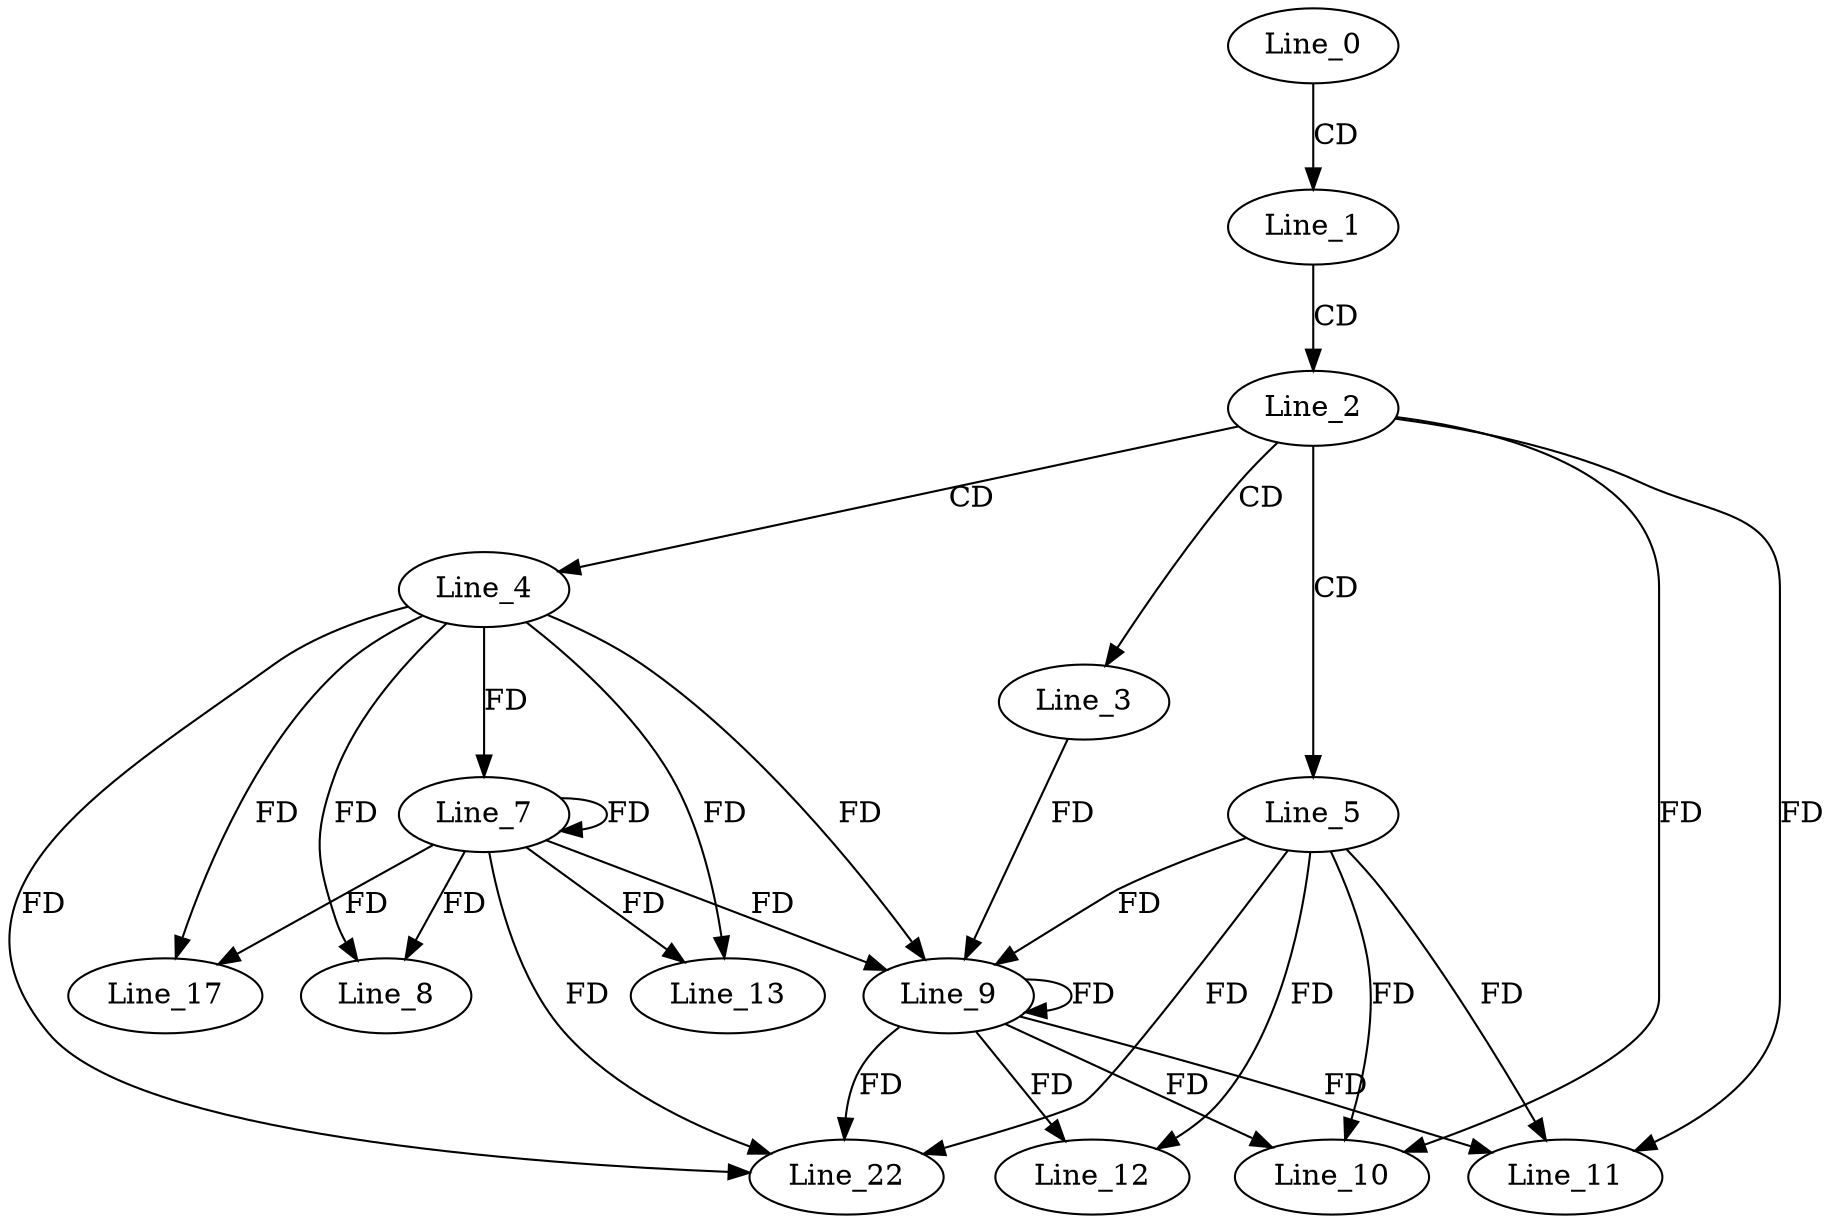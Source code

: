 digraph G {
  Line_0;
  Line_1;
  Line_2;
  Line_3;
  Line_4;
  Line_5;
  Line_7;
  Line_7;
  Line_8;
  Line_9;
  Line_9;
  Line_10;
  Line_10;
  Line_11;
  Line_12;
  Line_13;
  Line_17;
  Line_22;
  Line_0 -> Line_1 [ label="CD" ];
  Line_1 -> Line_2 [ label="CD" ];
  Line_2 -> Line_3 [ label="CD" ];
  Line_2 -> Line_4 [ label="CD" ];
  Line_2 -> Line_5 [ label="CD" ];
  Line_4 -> Line_7 [ label="FD" ];
  Line_7 -> Line_7 [ label="FD" ];
  Line_4 -> Line_8 [ label="FD" ];
  Line_7 -> Line_8 [ label="FD" ];
  Line_5 -> Line_9 [ label="FD" ];
  Line_9 -> Line_9 [ label="FD" ];
  Line_4 -> Line_9 [ label="FD" ];
  Line_7 -> Line_9 [ label="FD" ];
  Line_3 -> Line_9 [ label="FD" ];
  Line_5 -> Line_10 [ label="FD" ];
  Line_9 -> Line_10 [ label="FD" ];
  Line_2 -> Line_10 [ label="FD" ];
  Line_5 -> Line_11 [ label="FD" ];
  Line_9 -> Line_11 [ label="FD" ];
  Line_2 -> Line_11 [ label="FD" ];
  Line_5 -> Line_12 [ label="FD" ];
  Line_9 -> Line_12 [ label="FD" ];
  Line_4 -> Line_13 [ label="FD" ];
  Line_7 -> Line_13 [ label="FD" ];
  Line_4 -> Line_17 [ label="FD" ];
  Line_7 -> Line_17 [ label="FD" ];
  Line_5 -> Line_22 [ label="FD" ];
  Line_9 -> Line_22 [ label="FD" ];
  Line_4 -> Line_22 [ label="FD" ];
  Line_7 -> Line_22 [ label="FD" ];
}
